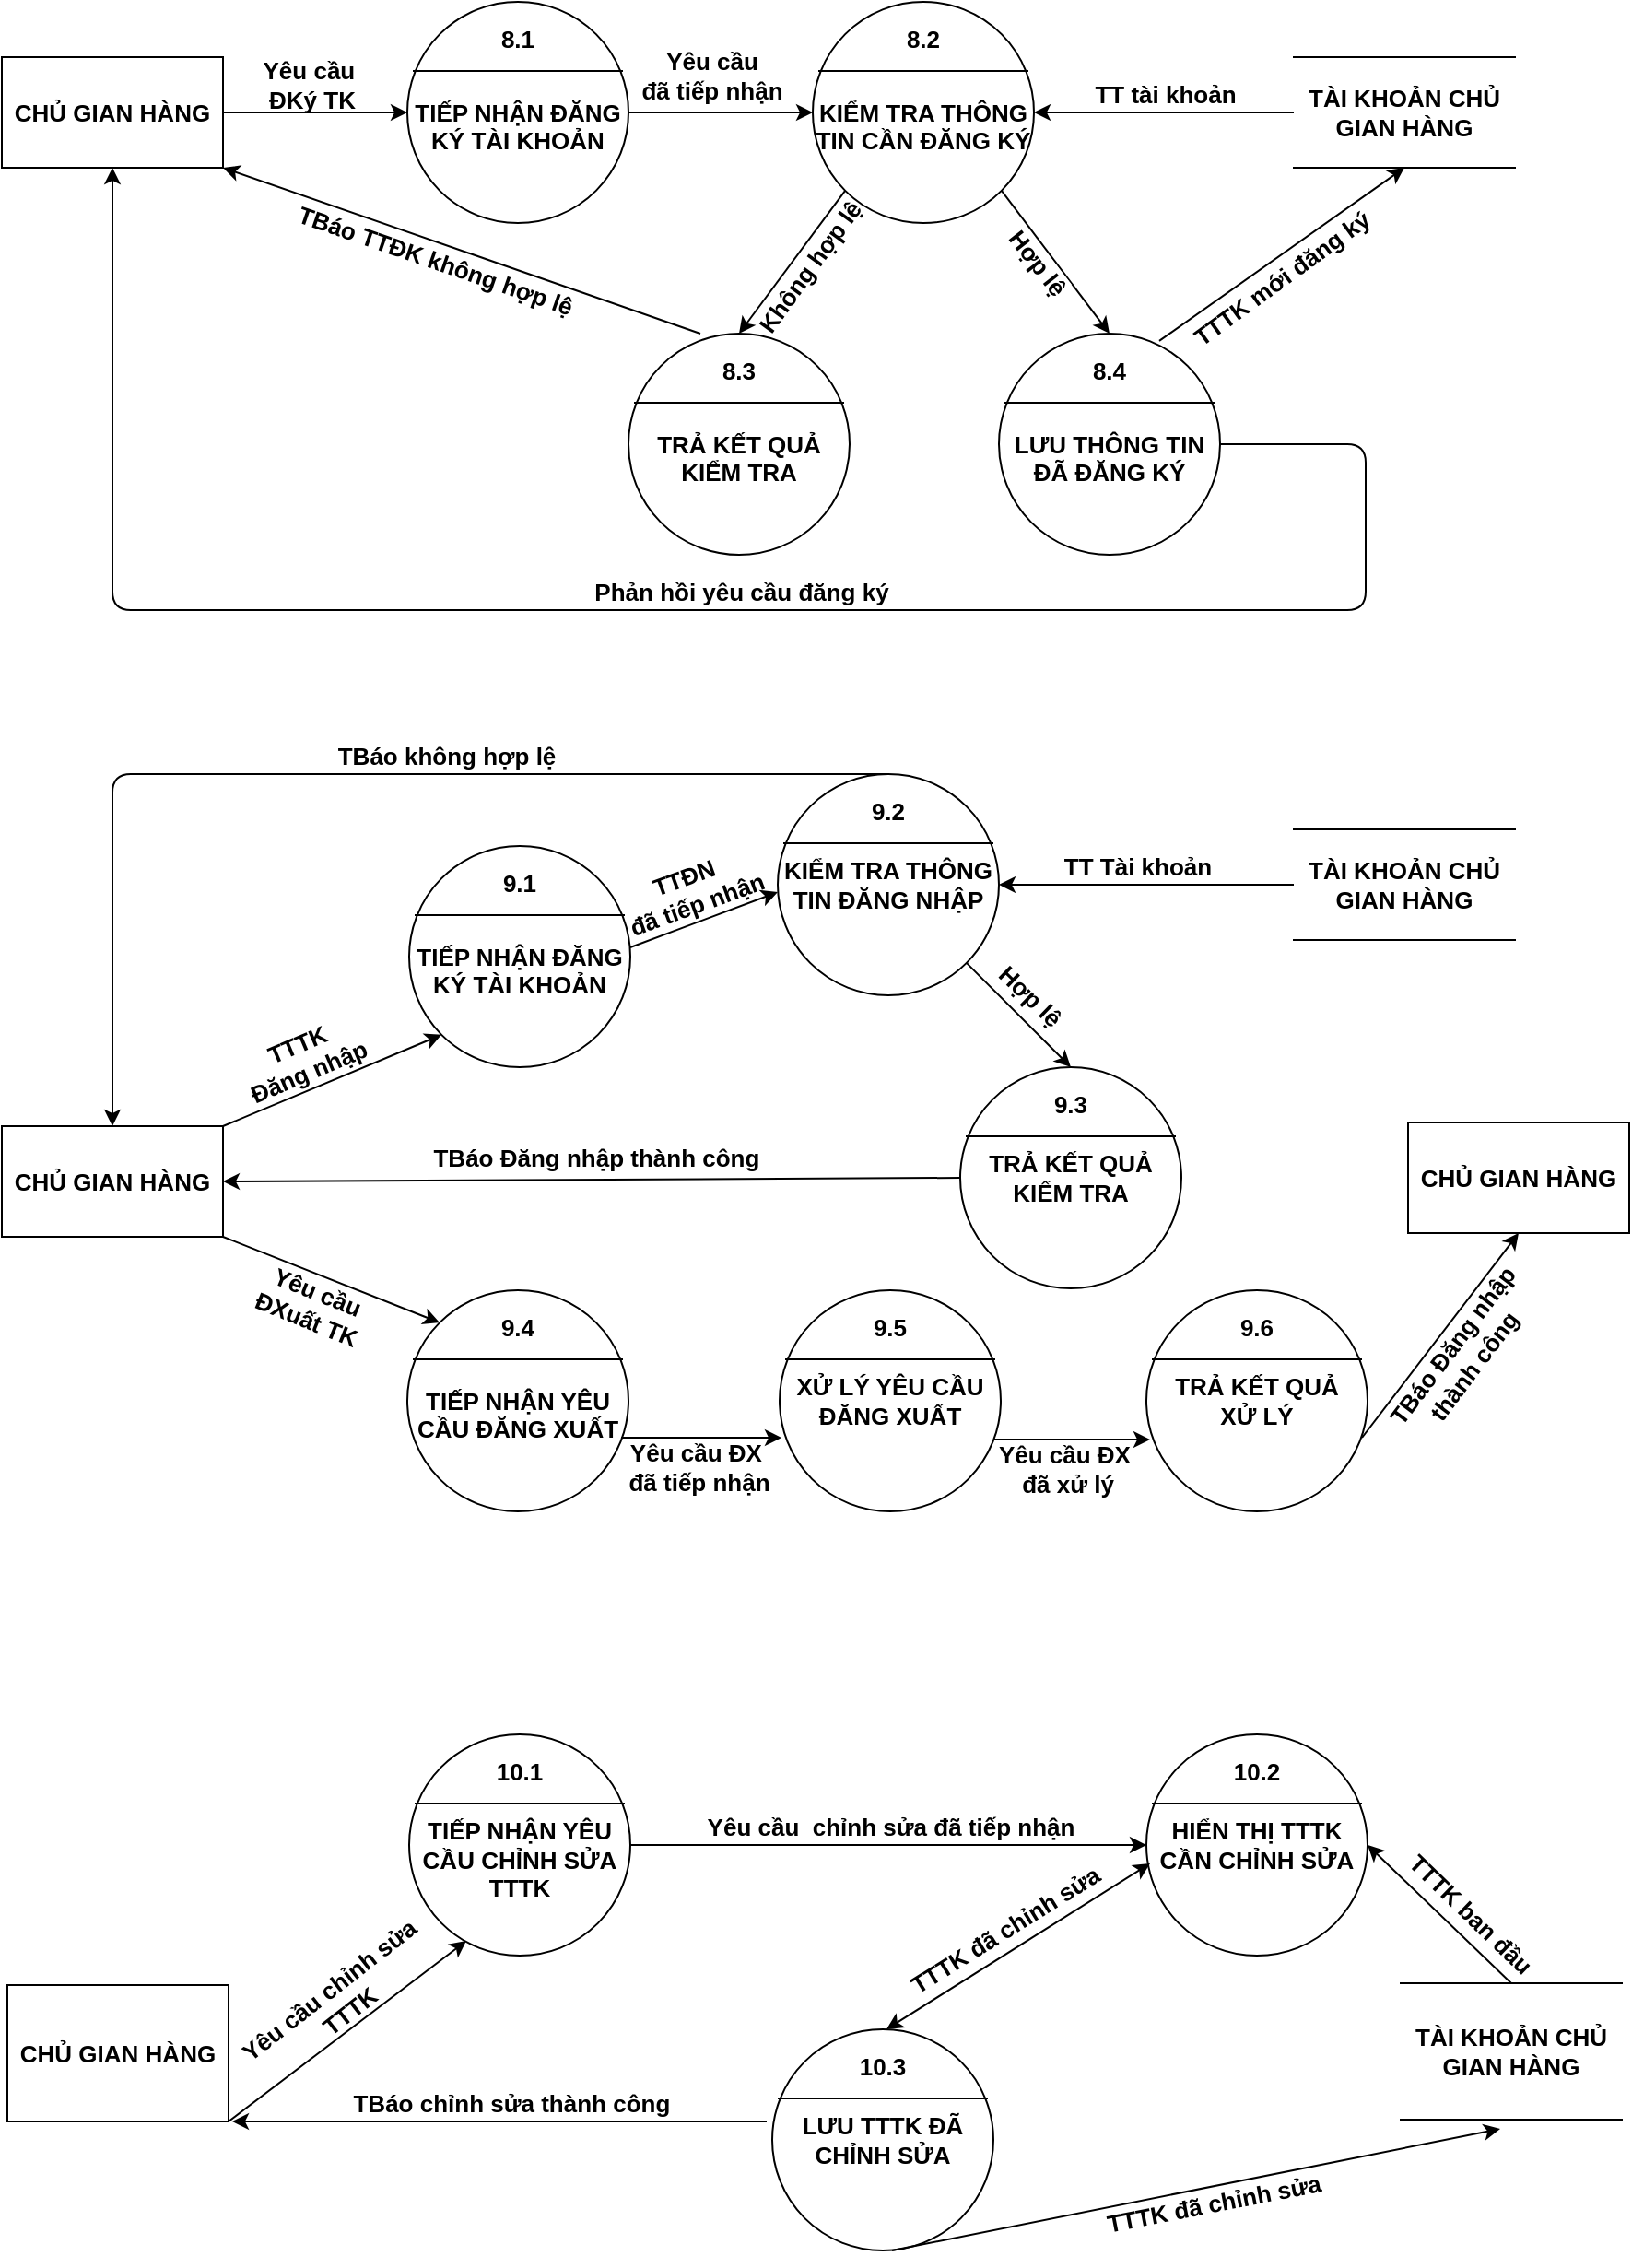 <mxfile version="13.9.1" type="google"><diagram id="I7UkqZIwEWwEV7HwoOVA" name="Page-1"><mxGraphModel dx="868" dy="482" grid="1" gridSize="10" guides="1" tooltips="1" connect="1" arrows="1" fold="1" page="1" pageScale="1" pageWidth="827" pageHeight="1169" math="0" shadow="0"><root><mxCell id="0"/><mxCell id="1" parent="0"/><mxCell id="i6XL3K4EtMdvN4qv9Ocd-1" value="CHỦ GIAN HÀNG" style="rounded=0;whiteSpace=wrap;html=1;fontSize=13;fontStyle=1;fontFamily=Helvetica;" parent="1" vertex="1"><mxGeometry x="217" y="210" width="120" height="60" as="geometry"/></mxCell><mxCell id="i6XL3K4EtMdvN4qv9Ocd-2" value="&lt;br style=&quot;font-size: 13px;&quot;&gt;KIỂM TRA THÔNG TIN CẦN ĐĂNG KÝ" style="ellipse;whiteSpace=wrap;html=1;aspect=fixed;fontSize=13;fontStyle=1;fontFamily=Helvetica;" parent="1" vertex="1"><mxGeometry x="657" y="180" width="120" height="120" as="geometry"/></mxCell><mxCell id="i6XL3K4EtMdvN4qv9Ocd-4" value="" style="endArrow=none;html=1;exitX=0.025;exitY=0.313;exitDx=0;exitDy=0;exitPerimeter=0;entryX=0.975;entryY=0.313;entryDx=0;entryDy=0;entryPerimeter=0;fontSize=13;fontStyle=1;fontFamily=Helvetica;" parent="1" source="i6XL3K4EtMdvN4qv9Ocd-2" target="i6XL3K4EtMdvN4qv9Ocd-2" edge="1"><mxGeometry width="50" height="50" relative="1" as="geometry"><mxPoint x="547" y="370" as="sourcePoint"/><mxPoint x="597" y="320" as="targetPoint"/></mxGeometry></mxCell><mxCell id="i6XL3K4EtMdvN4qv9Ocd-5" value="&lt;br style=&quot;font-size: 13px;&quot;&gt;LƯU THÔNG TIN &lt;br style=&quot;font-size: 13px;&quot;&gt;ĐÃ ĐĂNG KÝ" style="ellipse;whiteSpace=wrap;html=1;aspect=fixed;fontSize=13;fontStyle=1;fontFamily=Helvetica;" parent="1" vertex="1"><mxGeometry x="758" y="360" width="120" height="120" as="geometry"/></mxCell><mxCell id="i6XL3K4EtMdvN4qv9Ocd-6" value="" style="endArrow=none;html=1;exitX=0.025;exitY=0.313;exitDx=0;exitDy=0;exitPerimeter=0;entryX=0.975;entryY=0.313;entryDx=0;entryDy=0;entryPerimeter=0;fontSize=13;fontStyle=1;fontFamily=Helvetica;" parent="1" source="i6XL3K4EtMdvN4qv9Ocd-5" target="i6XL3K4EtMdvN4qv9Ocd-5" edge="1"><mxGeometry width="50" height="50" relative="1" as="geometry"><mxPoint x="557" y="390" as="sourcePoint"/><mxPoint x="607" y="340" as="targetPoint"/></mxGeometry></mxCell><mxCell id="i6XL3K4EtMdvN4qv9Ocd-7" value="&lt;br style=&quot;font-size: 13px;&quot;&gt;TRẢ KẾT QUẢ KIỂM TRA" style="ellipse;whiteSpace=wrap;html=1;aspect=fixed;fontSize=13;fontStyle=1;fontFamily=Helvetica;" parent="1" vertex="1"><mxGeometry x="557" y="360" width="120" height="120" as="geometry"/></mxCell><mxCell id="i6XL3K4EtMdvN4qv9Ocd-8" value="" style="endArrow=none;html=1;exitX=0.025;exitY=0.313;exitDx=0;exitDy=0;exitPerimeter=0;entryX=0.975;entryY=0.313;entryDx=0;entryDy=0;entryPerimeter=0;fontSize=13;fontStyle=1;fontFamily=Helvetica;" parent="1" source="i6XL3K4EtMdvN4qv9Ocd-7" target="i6XL3K4EtMdvN4qv9Ocd-7" edge="1"><mxGeometry width="50" height="50" relative="1" as="geometry"><mxPoint x="557" y="400" as="sourcePoint"/><mxPoint x="607" y="350" as="targetPoint"/></mxGeometry></mxCell><mxCell id="i6XL3K4EtMdvN4qv9Ocd-9" value="&lt;br style=&quot;font-size: 13px&quot;&gt;TIẾP NHẬN ĐĂNG KÝ TÀI KHOẢN" style="ellipse;whiteSpace=wrap;html=1;aspect=fixed;fontSize=13;fontStyle=1;fontFamily=Helvetica;" parent="1" vertex="1"><mxGeometry x="437" y="180" width="120" height="120" as="geometry"/></mxCell><mxCell id="i6XL3K4EtMdvN4qv9Ocd-10" value="" style="endArrow=none;html=1;exitX=0.025;exitY=0.313;exitDx=0;exitDy=0;exitPerimeter=0;entryX=0.975;entryY=0.313;entryDx=0;entryDy=0;entryPerimeter=0;fontSize=13;fontStyle=1;fontFamily=Helvetica;" parent="1" source="i6XL3K4EtMdvN4qv9Ocd-9" target="i6XL3K4EtMdvN4qv9Ocd-9" edge="1"><mxGeometry width="50" height="50" relative="1" as="geometry"><mxPoint x="577" y="400" as="sourcePoint"/><mxPoint x="627" y="350" as="targetPoint"/></mxGeometry></mxCell><mxCell id="i6XL3K4EtMdvN4qv9Ocd-11" value="TÀI KHOẢN CHỦ GIAN HÀNG" style="shape=partialRectangle;whiteSpace=wrap;html=1;left=0;right=0;fillColor=none;fontSize=13;fontStyle=1;fontFamily=Helvetica;" parent="1" vertex="1"><mxGeometry x="918" y="210" width="120" height="60" as="geometry"/></mxCell><mxCell id="i6XL3K4EtMdvN4qv9Ocd-12" value="" style="endArrow=classic;html=1;exitX=1;exitY=0.5;exitDx=0;exitDy=0;entryX=0;entryY=0.5;entryDx=0;entryDy=0;fontSize=13;fontStyle=1;fontFamily=Helvetica;" parent="1" source="i6XL3K4EtMdvN4qv9Ocd-1" target="i6XL3K4EtMdvN4qv9Ocd-9" edge="1"><mxGeometry width="50" height="50" relative="1" as="geometry"><mxPoint x="617" y="360" as="sourcePoint"/><mxPoint x="667" y="310" as="targetPoint"/></mxGeometry></mxCell><mxCell id="i6XL3K4EtMdvN4qv9Ocd-13" value="" style="endArrow=classic;html=1;exitX=1;exitY=0.5;exitDx=0;exitDy=0;entryX=0;entryY=0.5;entryDx=0;entryDy=0;fontSize=13;fontStyle=1;fontFamily=Helvetica;" parent="1" source="i6XL3K4EtMdvN4qv9Ocd-9" target="i6XL3K4EtMdvN4qv9Ocd-2" edge="1"><mxGeometry width="50" height="50" relative="1" as="geometry"><mxPoint x="637" y="370" as="sourcePoint"/><mxPoint x="687" y="320" as="targetPoint"/></mxGeometry></mxCell><mxCell id="i6XL3K4EtMdvN4qv9Ocd-14" value="" style="endArrow=classic;html=1;exitX=0;exitY=1;exitDx=0;exitDy=0;entryX=0.5;entryY=0;entryDx=0;entryDy=0;fontSize=13;fontStyle=1;fontFamily=Helvetica;" parent="1" source="i6XL3K4EtMdvN4qv9Ocd-2" target="i6XL3K4EtMdvN4qv9Ocd-7" edge="1"><mxGeometry width="50" height="50" relative="1" as="geometry"><mxPoint x="587" y="260" as="sourcePoint"/><mxPoint x="697" y="260" as="targetPoint"/></mxGeometry></mxCell><mxCell id="i6XL3K4EtMdvN4qv9Ocd-28" value="Không hợp lệ" style="edgeLabel;html=1;align=center;verticalAlign=middle;resizable=0;points=[];rotation=306;fontSize=13;fontStyle=1;fontFamily=Helvetica;" parent="i6XL3K4EtMdvN4qv9Ocd-14" vertex="1" connectable="0"><mxGeometry x="0.222" y="-3" relative="1" as="geometry"><mxPoint x="17.63" y="-4" as="offset"/></mxGeometry></mxCell><mxCell id="i6XL3K4EtMdvN4qv9Ocd-15" value="" style="endArrow=classic;html=1;entryX=1;entryY=0.5;entryDx=0;entryDy=0;exitX=0;exitY=0.5;exitDx=0;exitDy=0;fontSize=13;fontStyle=1;fontFamily=Helvetica;" parent="1" source="i6XL3K4EtMdvN4qv9Ocd-11" target="i6XL3K4EtMdvN4qv9Ocd-2" edge="1"><mxGeometry width="50" height="50" relative="1" as="geometry"><mxPoint x="917" y="240" as="sourcePoint"/><mxPoint x="707" y="260" as="targetPoint"/></mxGeometry></mxCell><mxCell id="i6XL3K4EtMdvN4qv9Ocd-25" value="TT tài khoản" style="edgeLabel;html=1;align=center;verticalAlign=middle;resizable=0;points=[];fontSize=13;fontStyle=1;fontFamily=Helvetica;" parent="i6XL3K4EtMdvN4qv9Ocd-15" vertex="1" connectable="0"><mxGeometry x="0.286" y="4" relative="1" as="geometry"><mxPoint x="20" y="-14" as="offset"/></mxGeometry></mxCell><mxCell id="i6XL3K4EtMdvN4qv9Ocd-16" value="" style="endArrow=classic;html=1;exitX=1;exitY=1;exitDx=0;exitDy=0;entryX=0.5;entryY=0;entryDx=0;entryDy=0;fontSize=13;fontStyle=1;fontFamily=Helvetica;" parent="1" source="i6XL3K4EtMdvN4qv9Ocd-2" target="i6XL3K4EtMdvN4qv9Ocd-5" edge="1"><mxGeometry width="50" height="50" relative="1" as="geometry"><mxPoint x="607" y="280" as="sourcePoint"/><mxPoint x="717" y="280" as="targetPoint"/></mxGeometry></mxCell><mxCell id="i6XL3K4EtMdvN4qv9Ocd-27" value="Hợp lệ" style="edgeLabel;html=1;align=center;verticalAlign=middle;resizable=0;points=[];rotation=52;fontSize=13;fontStyle=1;fontFamily=Helvetica;" parent="i6XL3K4EtMdvN4qv9Ocd-16" vertex="1" connectable="0"><mxGeometry x="-0.048" y="-1" relative="1" as="geometry"><mxPoint x="-7.72" y="0.63" as="offset"/></mxGeometry></mxCell><mxCell id="i6XL3K4EtMdvN4qv9Ocd-17" value="" style="endArrow=classic;html=1;exitX=0.725;exitY=0.033;exitDx=0;exitDy=0;entryX=0.5;entryY=1;entryDx=0;entryDy=0;exitPerimeter=0;fontSize=13;fontStyle=1;fontFamily=Helvetica;" parent="1" source="i6XL3K4EtMdvN4qv9Ocd-5" target="i6XL3K4EtMdvN4qv9Ocd-11" edge="1"><mxGeometry width="50" height="50" relative="1" as="geometry"><mxPoint x="617" y="290" as="sourcePoint"/><mxPoint x="727" y="290" as="targetPoint"/></mxGeometry></mxCell><mxCell id="i6XL3K4EtMdvN4qv9Ocd-19" value="" style="endArrow=classic;html=1;entryX=0.5;entryY=1;entryDx=0;entryDy=0;exitX=1;exitY=0.5;exitDx=0;exitDy=0;fontSize=13;fontStyle=1;fontFamily=Helvetica;" parent="1" source="i6XL3K4EtMdvN4qv9Ocd-5" target="i6XL3K4EtMdvN4qv9Ocd-1" edge="1"><mxGeometry width="50" height="50" relative="1" as="geometry"><mxPoint x="837" y="490" as="sourcePoint"/><mxPoint x="707" y="330" as="targetPoint"/><Array as="points"><mxPoint x="957" y="420"/><mxPoint x="957" y="510"/><mxPoint x="277" y="510"/></Array></mxGeometry></mxCell><mxCell id="i6XL3K4EtMdvN4qv9Ocd-30" value="Phản hồi yêu cầu đăng ký" style="edgeLabel;html=1;align=center;verticalAlign=middle;resizable=0;points=[];fontSize=13;fontStyle=1;fontFamily=Helvetica;" parent="i6XL3K4EtMdvN4qv9Ocd-19" vertex="1" connectable="0"><mxGeometry x="-0.163" y="1" relative="1" as="geometry"><mxPoint x="-53" y="-11" as="offset"/></mxGeometry></mxCell><mxCell id="i6XL3K4EtMdvN4qv9Ocd-23" value="Yêu cầu &lt;br style=&quot;font-size: 13px;&quot;&gt;đã tiếp nhận" style="text;html=1;align=center;verticalAlign=middle;resizable=0;points=[];autosize=1;fontSize=13;fontStyle=1;fontFamily=Helvetica;" parent="1" vertex="1"><mxGeometry x="557" y="200" width="90" height="40" as="geometry"/></mxCell><mxCell id="i6XL3K4EtMdvN4qv9Ocd-26" value="TTTK mới đăng ký" style="text;html=1;align=center;verticalAlign=middle;resizable=0;points=[];autosize=1;rotation=324;fontSize=13;fontStyle=1;fontFamily=Helvetica;" parent="1" vertex="1"><mxGeometry x="846" y="320" width="130" height="20" as="geometry"/></mxCell><mxCell id="1XRNbhSABAxqhHaYqjW3-1" value="" style="endArrow=classic;html=1;exitX=0.325;exitY=0;exitDx=0;exitDy=0;exitPerimeter=0;entryX=1;entryY=1;entryDx=0;entryDy=0;fontStyle=1;fontFamily=Helvetica;fontSize=13;" parent="1" source="i6XL3K4EtMdvN4qv9Ocd-7" target="i6XL3K4EtMdvN4qv9Ocd-1" edge="1"><mxGeometry width="50" height="50" relative="1" as="geometry"><mxPoint x="447" y="410" as="sourcePoint"/><mxPoint x="497" y="360" as="targetPoint"/></mxGeometry></mxCell><mxCell id="1XRNbhSABAxqhHaYqjW3-2" value="8.1" style="text;html=1;strokeColor=none;fillColor=none;align=center;verticalAlign=middle;whiteSpace=wrap;rounded=0;fontStyle=1;fontFamily=Helvetica;fontSize=13;" parent="1" vertex="1"><mxGeometry x="477" y="190" width="40" height="20" as="geometry"/></mxCell><mxCell id="1XRNbhSABAxqhHaYqjW3-3" value="Yêu cầu&amp;nbsp; &lt;br style=&quot;font-size: 13px;&quot;&gt;ĐKý TK" style="text;html=1;align=center;verticalAlign=middle;resizable=0;points=[];autosize=1;fontStyle=1;fontFamily=Helvetica;fontSize=13;" parent="1" vertex="1"><mxGeometry x="350" y="205" width="70" height="40" as="geometry"/></mxCell><mxCell id="1XRNbhSABAxqhHaYqjW3-4" value="TBáo TTĐK không hợp lệ" style="text;html=1;align=center;verticalAlign=middle;resizable=0;points=[];autosize=1;rotation=19;fontStyle=1;fontFamily=Helvetica;fontSize=13;" parent="1" vertex="1"><mxGeometry x="367" y="310" width="170" height="20" as="geometry"/></mxCell><mxCell id="1XRNbhSABAxqhHaYqjW3-5" value="8.2" style="text;html=1;strokeColor=none;fillColor=none;align=center;verticalAlign=middle;whiteSpace=wrap;rounded=0;fontStyle=1;fontFamily=Helvetica;fontSize=13;" parent="1" vertex="1"><mxGeometry x="697" y="190" width="40" height="20" as="geometry"/></mxCell><mxCell id="1XRNbhSABAxqhHaYqjW3-6" value="8.3" style="text;html=1;strokeColor=none;fillColor=none;align=center;verticalAlign=middle;whiteSpace=wrap;rounded=0;fontStyle=1;fontFamily=Helvetica;fontSize=13;" parent="1" vertex="1"><mxGeometry x="597" y="370" width="40" height="20" as="geometry"/></mxCell><mxCell id="1XRNbhSABAxqhHaYqjW3-7" value="8.4" style="text;html=1;strokeColor=none;fillColor=none;align=center;verticalAlign=middle;whiteSpace=wrap;rounded=0;fontStyle=1;fontFamily=Helvetica;fontSize=13;" parent="1" vertex="1"><mxGeometry x="798" y="370" width="40" height="20" as="geometry"/></mxCell><mxCell id="1XRNbhSABAxqhHaYqjW3-8" value="&lt;br style=&quot;font-size: 13px&quot;&gt;TIẾP NHẬN ĐĂNG KÝ TÀI KHOẢN" style="ellipse;whiteSpace=wrap;html=1;aspect=fixed;fontSize=13;fontStyle=1;fontFamily=Helvetica;" parent="1" vertex="1"><mxGeometry x="438" y="638" width="120" height="120" as="geometry"/></mxCell><mxCell id="1XRNbhSABAxqhHaYqjW3-9" value="" style="endArrow=none;html=1;exitX=0.025;exitY=0.313;exitDx=0;exitDy=0;exitPerimeter=0;entryX=0.975;entryY=0.313;entryDx=0;entryDy=0;entryPerimeter=0;fontSize=13;fontStyle=1;fontFamily=Helvetica;" parent="1" source="1XRNbhSABAxqhHaYqjW3-8" target="1XRNbhSABAxqhHaYqjW3-8" edge="1"><mxGeometry width="50" height="50" relative="1" as="geometry"><mxPoint x="578" y="858" as="sourcePoint"/><mxPoint x="628" y="808" as="targetPoint"/></mxGeometry></mxCell><mxCell id="1XRNbhSABAxqhHaYqjW3-10" value="9.1" style="text;html=1;strokeColor=none;fillColor=none;align=center;verticalAlign=middle;whiteSpace=wrap;rounded=0;fontStyle=1;fontFamily=Helvetica;fontSize=13;" parent="1" vertex="1"><mxGeometry x="478" y="648" width="40" height="20" as="geometry"/></mxCell><mxCell id="1XRNbhSABAxqhHaYqjW3-11" value="KIỂM TRA THÔNG TIN ĐĂNG NHẬP" style="ellipse;whiteSpace=wrap;html=1;aspect=fixed;fontSize=13;fontStyle=1;fontFamily=Helvetica;" parent="1" vertex="1"><mxGeometry x="638" y="599" width="120" height="120" as="geometry"/></mxCell><mxCell id="1XRNbhSABAxqhHaYqjW3-12" value="" style="endArrow=none;html=1;exitX=0.025;exitY=0.313;exitDx=0;exitDy=0;exitPerimeter=0;entryX=0.975;entryY=0.313;entryDx=0;entryDy=0;entryPerimeter=0;fontSize=13;fontStyle=1;fontFamily=Helvetica;" parent="1" source="1XRNbhSABAxqhHaYqjW3-11" target="1XRNbhSABAxqhHaYqjW3-11" edge="1"><mxGeometry width="50" height="50" relative="1" as="geometry"><mxPoint x="778" y="819" as="sourcePoint"/><mxPoint x="828" y="769" as="targetPoint"/></mxGeometry></mxCell><mxCell id="1XRNbhSABAxqhHaYqjW3-13" value="9.2" style="text;html=1;strokeColor=none;fillColor=none;align=center;verticalAlign=middle;whiteSpace=wrap;rounded=0;fontStyle=1;fontFamily=Helvetica;fontSize=13;" parent="1" vertex="1"><mxGeometry x="678" y="609" width="40" height="20" as="geometry"/></mxCell><mxCell id="1XRNbhSABAxqhHaYqjW3-14" value="TRẢ KẾT QUẢ KIỂM TRA" style="ellipse;whiteSpace=wrap;html=1;aspect=fixed;fontSize=13;fontStyle=1;fontFamily=Helvetica;" parent="1" vertex="1"><mxGeometry x="737" y="758" width="120" height="120" as="geometry"/></mxCell><mxCell id="1XRNbhSABAxqhHaYqjW3-15" value="" style="endArrow=none;html=1;exitX=0.025;exitY=0.313;exitDx=0;exitDy=0;exitPerimeter=0;entryX=0.975;entryY=0.313;entryDx=0;entryDy=0;entryPerimeter=0;fontSize=13;fontStyle=1;fontFamily=Helvetica;" parent="1" source="1XRNbhSABAxqhHaYqjW3-14" target="1XRNbhSABAxqhHaYqjW3-14" edge="1"><mxGeometry width="50" height="50" relative="1" as="geometry"><mxPoint x="877" y="978" as="sourcePoint"/><mxPoint x="927" y="928" as="targetPoint"/></mxGeometry></mxCell><mxCell id="1XRNbhSABAxqhHaYqjW3-16" value="9.3" style="text;html=1;strokeColor=none;fillColor=none;align=center;verticalAlign=middle;whiteSpace=wrap;rounded=0;fontStyle=1;fontFamily=Helvetica;fontSize=13;" parent="1" vertex="1"><mxGeometry x="777" y="768" width="40" height="20" as="geometry"/></mxCell><mxCell id="1XRNbhSABAxqhHaYqjW3-17" value="XỬ LÝ YÊU CẦU ĐĂNG XUẤT" style="ellipse;whiteSpace=wrap;html=1;aspect=fixed;fontSize=13;fontStyle=1;fontFamily=Helvetica;" parent="1" vertex="1"><mxGeometry x="639" y="879" width="120" height="120" as="geometry"/></mxCell><mxCell id="1XRNbhSABAxqhHaYqjW3-18" value="" style="endArrow=none;html=1;exitX=0.025;exitY=0.313;exitDx=0;exitDy=0;exitPerimeter=0;entryX=0.975;entryY=0.313;entryDx=0;entryDy=0;entryPerimeter=0;fontSize=13;fontStyle=1;fontFamily=Helvetica;" parent="1" source="1XRNbhSABAxqhHaYqjW3-17" target="1XRNbhSABAxqhHaYqjW3-17" edge="1"><mxGeometry width="50" height="50" relative="1" as="geometry"><mxPoint x="779" y="1099" as="sourcePoint"/><mxPoint x="829" y="1049" as="targetPoint"/></mxGeometry></mxCell><mxCell id="1XRNbhSABAxqhHaYqjW3-19" value="9.5" style="text;html=1;strokeColor=none;fillColor=none;align=center;verticalAlign=middle;whiteSpace=wrap;rounded=0;fontStyle=1;fontFamily=Helvetica;fontSize=13;" parent="1" vertex="1"><mxGeometry x="679" y="889" width="40" height="20" as="geometry"/></mxCell><mxCell id="1XRNbhSABAxqhHaYqjW3-20" value="&lt;br style=&quot;font-size: 13px&quot;&gt;TIẾP NHẬN YÊU CẦU ĐĂNG XUẤT" style="ellipse;whiteSpace=wrap;html=1;aspect=fixed;fontSize=13;fontStyle=1;fontFamily=Helvetica;" parent="1" vertex="1"><mxGeometry x="437" y="879" width="120" height="120" as="geometry"/></mxCell><mxCell id="1XRNbhSABAxqhHaYqjW3-21" value="" style="endArrow=none;html=1;exitX=0.025;exitY=0.313;exitDx=0;exitDy=0;exitPerimeter=0;entryX=0.975;entryY=0.313;entryDx=0;entryDy=0;entryPerimeter=0;fontSize=13;fontStyle=1;fontFamily=Helvetica;" parent="1" source="1XRNbhSABAxqhHaYqjW3-20" target="1XRNbhSABAxqhHaYqjW3-20" edge="1"><mxGeometry width="50" height="50" relative="1" as="geometry"><mxPoint x="577" y="1099" as="sourcePoint"/><mxPoint x="627" y="1049" as="targetPoint"/></mxGeometry></mxCell><mxCell id="1XRNbhSABAxqhHaYqjW3-22" value="9.4" style="text;html=1;strokeColor=none;fillColor=none;align=center;verticalAlign=middle;whiteSpace=wrap;rounded=0;fontStyle=1;fontFamily=Helvetica;fontSize=13;" parent="1" vertex="1"><mxGeometry x="477" y="889" width="40" height="20" as="geometry"/></mxCell><mxCell id="1XRNbhSABAxqhHaYqjW3-23" value="TRẢ KẾT QUẢ &lt;br style=&quot;font-size: 13px;&quot;&gt;XỬ LÝ" style="ellipse;whiteSpace=wrap;html=1;aspect=fixed;fontSize=13;fontStyle=1;fontFamily=Helvetica;" parent="1" vertex="1"><mxGeometry x="838" y="879" width="120" height="120" as="geometry"/></mxCell><mxCell id="1XRNbhSABAxqhHaYqjW3-24" value="" style="endArrow=none;html=1;exitX=0.025;exitY=0.313;exitDx=0;exitDy=0;exitPerimeter=0;entryX=0.975;entryY=0.313;entryDx=0;entryDy=0;entryPerimeter=0;fontSize=13;fontStyle=1;fontFamily=Helvetica;" parent="1" source="1XRNbhSABAxqhHaYqjW3-23" target="1XRNbhSABAxqhHaYqjW3-23" edge="1"><mxGeometry width="50" height="50" relative="1" as="geometry"><mxPoint x="978" y="1099" as="sourcePoint"/><mxPoint x="1028" y="1049" as="targetPoint"/></mxGeometry></mxCell><mxCell id="1XRNbhSABAxqhHaYqjW3-25" value="9.6" style="text;html=1;strokeColor=none;fillColor=none;align=center;verticalAlign=middle;whiteSpace=wrap;rounded=0;fontStyle=1;fontFamily=Helvetica;fontSize=13;" parent="1" vertex="1"><mxGeometry x="878" y="889" width="40" height="20" as="geometry"/></mxCell><mxCell id="1XRNbhSABAxqhHaYqjW3-26" value="CHỦ GIAN HÀNG" style="rounded=0;whiteSpace=wrap;html=1;fontSize=13;fontStyle=1;fontFamily=Helvetica;" parent="1" vertex="1"><mxGeometry x="217" y="790" width="120" height="60" as="geometry"/></mxCell><mxCell id="1XRNbhSABAxqhHaYqjW3-27" value="TÀI KHOẢN CHỦ GIAN HÀNG" style="shape=partialRectangle;whiteSpace=wrap;html=1;left=0;right=0;fillColor=none;fontSize=13;fontStyle=1;fontFamily=Helvetica;" parent="1" vertex="1"><mxGeometry x="918" y="629" width="120" height="60" as="geometry"/></mxCell><mxCell id="1XRNbhSABAxqhHaYqjW3-28" value="" style="endArrow=classic;html=1;fontFamily=Helvetica;entryX=0;entryY=1;entryDx=0;entryDy=0;fontSize=13;" parent="1" target="1XRNbhSABAxqhHaYqjW3-8" edge="1"><mxGeometry width="50" height="50" relative="1" as="geometry"><mxPoint x="337" y="790" as="sourcePoint"/><mxPoint x="387" y="740" as="targetPoint"/></mxGeometry></mxCell><mxCell id="1XRNbhSABAxqhHaYqjW3-29" value="" style="endArrow=classic;html=1;fontFamily=Helvetica;entryX=0;entryY=0;entryDx=0;entryDy=0;exitX=1;exitY=1;exitDx=0;exitDy=0;fontSize=13;" parent="1" source="1XRNbhSABAxqhHaYqjW3-26" target="1XRNbhSABAxqhHaYqjW3-20" edge="1"><mxGeometry width="50" height="50" relative="1" as="geometry"><mxPoint x="347" y="800" as="sourcePoint"/><mxPoint x="465.574" y="750.426" as="targetPoint"/></mxGeometry></mxCell><mxCell id="1XRNbhSABAxqhHaYqjW3-30" value="" style="endArrow=classic;html=1;fontFamily=Helvetica;entryX=0;entryY=0.5;entryDx=0;entryDy=0;fontSize=13;" parent="1" edge="1"><mxGeometry width="50" height="50" relative="1" as="geometry"><mxPoint x="558" y="693" as="sourcePoint"/><mxPoint x="638.0" y="663" as="targetPoint"/></mxGeometry></mxCell><mxCell id="1XRNbhSABAxqhHaYqjW3-31" value="" style="endArrow=classic;html=1;fontFamily=Helvetica;exitX=0.5;exitY=0;exitDx=0;exitDy=0;entryX=0.5;entryY=0;entryDx=0;entryDy=0;fontSize=13;" parent="1" source="1XRNbhSABAxqhHaYqjW3-11" target="1XRNbhSABAxqhHaYqjW3-26" edge="1"><mxGeometry width="50" height="50" relative="1" as="geometry"><mxPoint x="590" y="750" as="sourcePoint"/><mxPoint x="640" y="700" as="targetPoint"/><Array as="points"><mxPoint x="277" y="599"/></Array></mxGeometry></mxCell><mxCell id="1XRNbhSABAxqhHaYqjW3-32" value="" style="endArrow=classic;html=1;fontFamily=Helvetica;fontSize=13;" parent="1" edge="1"><mxGeometry width="50" height="50" relative="1" as="geometry"><mxPoint x="553" y="959" as="sourcePoint"/><mxPoint x="640" y="959" as="targetPoint"/></mxGeometry></mxCell><mxCell id="1XRNbhSABAxqhHaYqjW3-33" value="" style="endArrow=classic;html=1;fontFamily=Helvetica;fontSize=13;" parent="1" edge="1"><mxGeometry width="50" height="50" relative="1" as="geometry"><mxPoint x="755.0" y="960" as="sourcePoint"/><mxPoint x="840" y="960" as="targetPoint"/></mxGeometry></mxCell><mxCell id="1XRNbhSABAxqhHaYqjW3-34" value="" style="endArrow=classic;html=1;fontFamily=Helvetica;exitX=0;exitY=0.5;exitDx=0;exitDy=0;entryX=1;entryY=0.5;entryDx=0;entryDy=0;fontSize=13;" parent="1" source="1XRNbhSABAxqhHaYqjW3-14" target="1XRNbhSABAxqhHaYqjW3-26" edge="1"><mxGeometry width="50" height="50" relative="1" as="geometry"><mxPoint x="590" y="850" as="sourcePoint"/><mxPoint x="640" y="800" as="targetPoint"/></mxGeometry></mxCell><mxCell id="1XRNbhSABAxqhHaYqjW3-35" value="" style="endArrow=classic;html=1;fontFamily=Helvetica;exitX=0;exitY=0.5;exitDx=0;exitDy=0;entryX=1;entryY=0.5;entryDx=0;entryDy=0;fontSize=13;" parent="1" source="1XRNbhSABAxqhHaYqjW3-27" target="1XRNbhSABAxqhHaYqjW3-11" edge="1"><mxGeometry width="50" height="50" relative="1" as="geometry"><mxPoint x="590" y="850" as="sourcePoint"/><mxPoint x="640" y="800" as="targetPoint"/></mxGeometry></mxCell><mxCell id="1XRNbhSABAxqhHaYqjW3-36" value="" style="endArrow=classic;html=1;fontFamily=Helvetica;exitX=1;exitY=1;exitDx=0;exitDy=0;entryX=0.5;entryY=0;entryDx=0;entryDy=0;fontSize=13;" parent="1" source="1XRNbhSABAxqhHaYqjW3-11" target="1XRNbhSABAxqhHaYqjW3-14" edge="1"><mxGeometry width="50" height="50" relative="1" as="geometry"><mxPoint x="590" y="850" as="sourcePoint"/><mxPoint x="640" y="800" as="targetPoint"/></mxGeometry></mxCell><mxCell id="1XRNbhSABAxqhHaYqjW3-37" value="CHỦ GIAN HÀNG" style="rounded=0;whiteSpace=wrap;html=1;fontSize=13;fontStyle=1;fontFamily=Helvetica;" parent="1" vertex="1"><mxGeometry x="980" y="788" width="120" height="60" as="geometry"/></mxCell><mxCell id="1XRNbhSABAxqhHaYqjW3-38" value="" style="endArrow=classic;html=1;fontFamily=Helvetica;entryX=0.5;entryY=1;entryDx=0;entryDy=0;fontSize=13;" parent="1" target="1XRNbhSABAxqhHaYqjW3-37" edge="1"><mxGeometry width="50" height="50" relative="1" as="geometry"><mxPoint x="955" y="959" as="sourcePoint"/><mxPoint x="1005" y="909" as="targetPoint"/></mxGeometry></mxCell><mxCell id="1XRNbhSABAxqhHaYqjW3-39" value="&lt;b style=&quot;font-size: 13px;&quot;&gt;TTTK &lt;br style=&quot;font-size: 13px;&quot;&gt;Đăng nhập&lt;/b&gt;" style="text;html=1;align=center;verticalAlign=middle;resizable=0;points=[];autosize=1;fontFamily=Helvetica;rotation=337;fontSize=13;" parent="1" vertex="1"><mxGeometry x="340" y="733" width="80" height="40" as="geometry"/></mxCell><mxCell id="1XRNbhSABAxqhHaYqjW3-40" value="&lt;b style=&quot;font-size: 13px;&quot;&gt;TTĐN&amp;nbsp;&lt;br style=&quot;font-size: 13px;&quot;&gt;đã tiếp nhận&lt;/b&gt;" style="text;html=1;align=center;verticalAlign=middle;resizable=0;points=[];autosize=1;fontFamily=Helvetica;rotation=-20;fontSize=13;" parent="1" vertex="1"><mxGeometry x="546" y="642" width="90" height="40" as="geometry"/></mxCell><mxCell id="1XRNbhSABAxqhHaYqjW3-41" value="&lt;b style=&quot;font-size: 13px;&quot;&gt;TT Tài khoản&lt;/b&gt;" style="text;html=1;align=center;verticalAlign=middle;resizable=0;points=[];autosize=1;fontFamily=Helvetica;fontSize=13;" parent="1" vertex="1"><mxGeometry x="783" y="639" width="100" height="20" as="geometry"/></mxCell><mxCell id="1XRNbhSABAxqhHaYqjW3-42" value="&lt;b style=&quot;font-size: 13px;&quot;&gt;Hợp lệ&lt;/b&gt;" style="text;html=1;align=center;verticalAlign=middle;resizable=0;points=[];autosize=1;fontFamily=Helvetica;rotation=44;fontSize=13;" parent="1" vertex="1"><mxGeometry x="745" y="709" width="60" height="20" as="geometry"/></mxCell><mxCell id="1XRNbhSABAxqhHaYqjW3-43" value="&lt;b style=&quot;font-size: 13px;&quot;&gt;TBáo không hợp lệ&lt;/b&gt;" style="text;html=1;align=center;verticalAlign=middle;resizable=0;points=[];autosize=1;fontFamily=Helvetica;fontSize=13;" parent="1" vertex="1"><mxGeometry x="393" y="579" width="130" height="20" as="geometry"/></mxCell><mxCell id="1XRNbhSABAxqhHaYqjW3-44" value="&lt;b style=&quot;font-size: 13px;&quot;&gt;TBáo Đăng nhập thành công&amp;nbsp;&lt;/b&gt;" style="text;html=1;align=center;verticalAlign=middle;resizable=0;points=[];autosize=1;fontFamily=Helvetica;fontSize=13;" parent="1" vertex="1"><mxGeometry x="441" y="797" width="200" height="20" as="geometry"/></mxCell><mxCell id="1XRNbhSABAxqhHaYqjW3-45" value="&lt;b style=&quot;font-size: 13px;&quot;&gt;Yêu cầu &lt;br style=&quot;font-size: 13px;&quot;&gt;ĐXuất TK&lt;/b&gt;" style="text;html=1;align=center;verticalAlign=middle;resizable=0;points=[];autosize=1;fontFamily=Helvetica;rotation=22;fontSize=13;" parent="1" vertex="1"><mxGeometry x="350" y="867" width="70" height="40" as="geometry"/></mxCell><mxCell id="1XRNbhSABAxqhHaYqjW3-46" value="&lt;b style=&quot;font-size: 13px;&quot;&gt;TBáo Đăng nhập &lt;br style=&quot;font-size: 13px;&quot;&gt;thành công&amp;nbsp;&lt;/b&gt;" style="text;html=1;align=center;verticalAlign=middle;resizable=0;points=[];autosize=1;fontFamily=Helvetica;rotation=307;fontSize=13;" parent="1" vertex="1"><mxGeometry x="950" y="894" width="120" height="40" as="geometry"/></mxCell><mxCell id="1XRNbhSABAxqhHaYqjW3-47" value="&lt;b style=&quot;font-size: 13px;&quot;&gt;Yêu cầu ĐX&amp;nbsp;&lt;br style=&quot;font-size: 13px;&quot;&gt;đã tiếp nhận&lt;/b&gt;" style="text;html=1;align=center;verticalAlign=middle;resizable=0;points=[];autosize=1;fontFamily=Helvetica;fontSize=13;" parent="1" vertex="1"><mxGeometry x="550" y="955" width="90" height="40" as="geometry"/></mxCell><mxCell id="1XRNbhSABAxqhHaYqjW3-48" value="&lt;b style=&quot;font-size: 13px;&quot;&gt;Yêu cầu ĐX&amp;nbsp;&lt;br style=&quot;font-size: 13px;&quot;&gt;đã xử lý&lt;/b&gt;" style="text;html=1;align=center;verticalAlign=middle;resizable=0;points=[];autosize=1;fontFamily=Helvetica;fontSize=13;" parent="1" vertex="1"><mxGeometry x="750" y="956" width="90" height="40" as="geometry"/></mxCell><mxCell id="1XRNbhSABAxqhHaYqjW3-49" value="&lt;br style=&quot;font-size: 13px;&quot;&gt;TIẾP NHẬN YÊU CẦU CHỈNH SỬA TTTK" style="ellipse;whiteSpace=wrap;html=1;aspect=fixed;fontSize=13;fontStyle=1;fontFamily=Helvetica;" parent="1" vertex="1"><mxGeometry x="438" y="1120" width="120" height="120" as="geometry"/></mxCell><mxCell id="1XRNbhSABAxqhHaYqjW3-50" value="" style="endArrow=none;html=1;exitX=0.025;exitY=0.313;exitDx=0;exitDy=0;exitPerimeter=0;entryX=0.975;entryY=0.313;entryDx=0;entryDy=0;entryPerimeter=0;fontSize=13;fontStyle=1;fontFamily=Helvetica;" parent="1" source="1XRNbhSABAxqhHaYqjW3-49" target="1XRNbhSABAxqhHaYqjW3-49" edge="1"><mxGeometry width="50" height="50" relative="1" as="geometry"><mxPoint x="578" y="1340" as="sourcePoint"/><mxPoint x="628" y="1290" as="targetPoint"/></mxGeometry></mxCell><mxCell id="1XRNbhSABAxqhHaYqjW3-51" value="10.1" style="text;html=1;strokeColor=none;fillColor=none;align=center;verticalAlign=middle;whiteSpace=wrap;rounded=0;fontStyle=1;fontFamily=Helvetica;fontSize=13;" parent="1" vertex="1"><mxGeometry x="478" y="1130" width="40" height="20" as="geometry"/></mxCell><mxCell id="1XRNbhSABAxqhHaYqjW3-52" value="HIỂN THỊ TTTK CẦN CHỈNH SỬA" style="ellipse;whiteSpace=wrap;html=1;aspect=fixed;fontSize=13;fontStyle=1;fontFamily=Helvetica;" parent="1" vertex="1"><mxGeometry x="838" y="1120" width="120" height="120" as="geometry"/></mxCell><mxCell id="1XRNbhSABAxqhHaYqjW3-53" value="" style="endArrow=none;html=1;exitX=0.025;exitY=0.313;exitDx=0;exitDy=0;exitPerimeter=0;entryX=0.975;entryY=0.313;entryDx=0;entryDy=0;entryPerimeter=0;fontSize=13;fontStyle=1;fontFamily=Helvetica;" parent="1" source="1XRNbhSABAxqhHaYqjW3-52" target="1XRNbhSABAxqhHaYqjW3-52" edge="1"><mxGeometry width="50" height="50" relative="1" as="geometry"><mxPoint x="978" y="1340" as="sourcePoint"/><mxPoint x="1028" y="1290" as="targetPoint"/></mxGeometry></mxCell><mxCell id="1XRNbhSABAxqhHaYqjW3-54" value="10.2" style="text;html=1;strokeColor=none;fillColor=none;align=center;verticalAlign=middle;whiteSpace=wrap;rounded=0;fontStyle=1;fontFamily=Helvetica;fontSize=13;" parent="1" vertex="1"><mxGeometry x="878" y="1130" width="40" height="20" as="geometry"/></mxCell><mxCell id="1XRNbhSABAxqhHaYqjW3-55" value="LƯU TTTK ĐÃ CHỈNH SỬA" style="ellipse;whiteSpace=wrap;html=1;aspect=fixed;fontSize=13;fontStyle=1;fontFamily=Helvetica;" parent="1" vertex="1"><mxGeometry x="635" y="1280" width="120" height="120" as="geometry"/></mxCell><mxCell id="1XRNbhSABAxqhHaYqjW3-56" value="" style="endArrow=none;html=1;exitX=0.025;exitY=0.313;exitDx=0;exitDy=0;exitPerimeter=0;entryX=0.975;entryY=0.313;entryDx=0;entryDy=0;entryPerimeter=0;fontSize=13;fontStyle=1;fontFamily=Helvetica;" parent="1" source="1XRNbhSABAxqhHaYqjW3-55" target="1XRNbhSABAxqhHaYqjW3-55" edge="1"><mxGeometry width="50" height="50" relative="1" as="geometry"><mxPoint x="775" y="1500" as="sourcePoint"/><mxPoint x="825" y="1450" as="targetPoint"/></mxGeometry></mxCell><mxCell id="1XRNbhSABAxqhHaYqjW3-57" value="10.3" style="text;html=1;strokeColor=none;fillColor=none;align=center;verticalAlign=middle;whiteSpace=wrap;rounded=0;fontStyle=1;fontFamily=Helvetica;fontSize=13;" parent="1" vertex="1"><mxGeometry x="675" y="1290" width="40" height="20" as="geometry"/></mxCell><mxCell id="1XRNbhSABAxqhHaYqjW3-58" value="CHỦ GIAN HÀNG" style="rounded=0;whiteSpace=wrap;html=1;fontSize=13;fontStyle=1;fontFamily=Helvetica;" parent="1" vertex="1"><mxGeometry x="220" y="1256" width="120" height="74" as="geometry"/></mxCell><mxCell id="1XRNbhSABAxqhHaYqjW3-59" value="TÀI KHOẢN CHỦ GIAN HÀNG" style="shape=partialRectangle;whiteSpace=wrap;html=1;left=0;right=0;fillColor=none;fontSize=13;fontStyle=1;fontFamily=Helvetica;" parent="1" vertex="1"><mxGeometry x="976" y="1255" width="120" height="74" as="geometry"/></mxCell><mxCell id="1XRNbhSABAxqhHaYqjW3-60" value="" style="endArrow=classic;html=1;fontFamily=Helvetica;entryX=0;entryY=0.5;entryDx=0;entryDy=0;fontSize=13;" parent="1" edge="1"><mxGeometry width="50" height="50" relative="1" as="geometry"><mxPoint x="340" y="1330" as="sourcePoint"/><mxPoint x="469" y="1232" as="targetPoint"/></mxGeometry></mxCell><mxCell id="1XRNbhSABAxqhHaYqjW3-61" value="" style="endArrow=classic;html=1;fontFamily=Helvetica;exitX=1;exitY=0.5;exitDx=0;exitDy=0;entryX=0;entryY=0.5;entryDx=0;entryDy=0;fontSize=13;" parent="1" source="1XRNbhSABAxqhHaYqjW3-49" target="1XRNbhSABAxqhHaYqjW3-52" edge="1"><mxGeometry width="50" height="50" relative="1" as="geometry"><mxPoint x="700" y="1260" as="sourcePoint"/><mxPoint x="750" y="1210" as="targetPoint"/></mxGeometry></mxCell><mxCell id="1XRNbhSABAxqhHaYqjW3-63" value="" style="endArrow=classic;html=1;fontFamily=Helvetica;entryX=1;entryY=1;entryDx=0;entryDy=0;fontSize=13;" parent="1" edge="1"><mxGeometry width="50" height="50" relative="1" as="geometry"><mxPoint x="632" y="1330" as="sourcePoint"/><mxPoint x="342" y="1330" as="targetPoint"/></mxGeometry></mxCell><mxCell id="1XRNbhSABAxqhHaYqjW3-64" value="" style="endArrow=classic;startArrow=classic;html=1;fontFamily=Helvetica;entryX=0.5;entryY=1;entryDx=0;entryDy=0;fontSize=13;" parent="1" edge="1"><mxGeometry width="50" height="50" relative="1" as="geometry"><mxPoint x="697" y="1280" as="sourcePoint"/><mxPoint x="840" y="1190" as="targetPoint"/></mxGeometry></mxCell><mxCell id="1XRNbhSABAxqhHaYqjW3-65" value="&lt;b style=&quot;font-size: 13px;&quot;&gt;Yêu cầu chỉnh sửa&lt;br style=&quot;font-size: 13px;&quot;&gt;&amp;nbsp;TTTK&lt;/b&gt;" style="text;html=1;align=center;verticalAlign=middle;resizable=0;points=[];autosize=1;fontFamily=Helvetica;rotation=-38;fontSize=13;" parent="1" vertex="1"><mxGeometry x="334" y="1245" width="130" height="40" as="geometry"/></mxCell><mxCell id="1XRNbhSABAxqhHaYqjW3-66" value="&lt;b style=&quot;font-size: 13px;&quot;&gt;Yêu cầu&amp;nbsp; chỉnh sửa đã tiếp nhận&lt;/b&gt;" style="text;html=1;align=center;verticalAlign=middle;resizable=0;points=[];autosize=1;fontFamily=Helvetica;fontSize=13;" parent="1" vertex="1"><mxGeometry x="594" y="1160" width="210" height="20" as="geometry"/></mxCell><mxCell id="1XRNbhSABAxqhHaYqjW3-68" value="" style="endArrow=classic;html=1;fontFamily=Helvetica;exitX=0.5;exitY=0;exitDx=0;exitDy=0;entryX=1;entryY=0.5;entryDx=0;entryDy=0;fontSize=13;" parent="1" source="1XRNbhSABAxqhHaYqjW3-59" target="1XRNbhSABAxqhHaYqjW3-52" edge="1"><mxGeometry width="50" height="50" relative="1" as="geometry"><mxPoint x="820" y="1320" as="sourcePoint"/><mxPoint x="750" y="1300" as="targetPoint"/></mxGeometry></mxCell><mxCell id="1XRNbhSABAxqhHaYqjW3-69" value="" style="endArrow=classic;html=1;fontFamily=Helvetica;entryX=0.45;entryY=1.068;entryDx=0;entryDy=0;entryPerimeter=0;fontSize=13;" parent="1" target="1XRNbhSABAxqhHaYqjW3-59" edge="1"><mxGeometry width="50" height="50" relative="1" as="geometry"><mxPoint x="700" y="1400" as="sourcePoint"/><mxPoint x="1116" y="1334" as="targetPoint"/></mxGeometry></mxCell><mxCell id="1XRNbhSABAxqhHaYqjW3-70" value="&lt;b style=&quot;font-size: 13px;&quot;&gt;TTTK ban đầu&lt;/b&gt;" style="text;html=1;align=center;verticalAlign=middle;resizable=0;points=[];autosize=1;fontFamily=Helvetica;rotation=44;fontSize=13;" parent="1" vertex="1"><mxGeometry x="964" y="1207" width="100" height="20" as="geometry"/></mxCell><mxCell id="1XRNbhSABAxqhHaYqjW3-71" value="&lt;b style=&quot;font-size: 13px;&quot;&gt;TTTK đã chỉnh sửa&amp;nbsp;&lt;/b&gt;" style="text;html=1;align=center;verticalAlign=middle;resizable=0;points=[];autosize=1;fontFamily=Helvetica;rotation=349;fontSize=13;" parent="1" vertex="1"><mxGeometry x="806" y="1364" width="140" height="20" as="geometry"/></mxCell><mxCell id="1XRNbhSABAxqhHaYqjW3-72" value="&lt;b style=&quot;font-size: 13px;&quot;&gt;TTTK đã chỉnh sửa&lt;/b&gt;" style="text;html=1;align=center;verticalAlign=middle;resizable=0;points=[];autosize=1;fontFamily=Helvetica;rotation=328;fontSize=13;" parent="1" vertex="1"><mxGeometry x="696" y="1216" width="130" height="20" as="geometry"/></mxCell><mxCell id="1XRNbhSABAxqhHaYqjW3-73" value="&lt;b style=&quot;font-size: 13px;&quot;&gt;TBáo chỉnh sửa thành công&amp;nbsp;&lt;/b&gt;" style="text;html=1;align=center;verticalAlign=middle;resizable=0;points=[];autosize=1;fontFamily=Helvetica;fontSize=13;" parent="1" vertex="1"><mxGeometry x="400" y="1310" width="190" height="20" as="geometry"/></mxCell></root></mxGraphModel></diagram></mxfile>